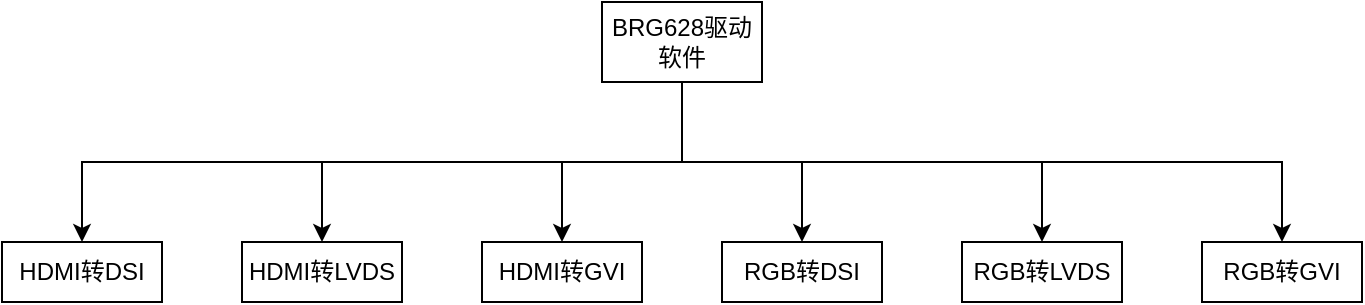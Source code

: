 <mxfile version="27.0.5">
  <diagram name="第 1 页" id="japMbIAOzuZkcFbrZrBM">
    <mxGraphModel dx="868" dy="475" grid="1" gridSize="10" guides="1" tooltips="1" connect="1" arrows="1" fold="1" page="1" pageScale="1" pageWidth="1654" pageHeight="2336" math="0" shadow="0">
      <root>
        <mxCell id="0" />
        <mxCell id="1" parent="0" />
        <mxCell id="VER0p9L-tkisMN6lT24T-31" style="edgeStyle=orthogonalEdgeStyle;rounded=0;orthogonalLoop=1;jettySize=auto;html=1;entryX=0.5;entryY=0;entryDx=0;entryDy=0;" edge="1" parent="1" source="VER0p9L-tkisMN6lT24T-1" target="VER0p9L-tkisMN6lT24T-4">
          <mxGeometry relative="1" as="geometry" />
        </mxCell>
        <mxCell id="VER0p9L-tkisMN6lT24T-32" style="edgeStyle=orthogonalEdgeStyle;rounded=0;orthogonalLoop=1;jettySize=auto;html=1;entryX=0.5;entryY=0;entryDx=0;entryDy=0;" edge="1" parent="1" source="VER0p9L-tkisMN6lT24T-1" target="VER0p9L-tkisMN6lT24T-5">
          <mxGeometry relative="1" as="geometry" />
        </mxCell>
        <mxCell id="VER0p9L-tkisMN6lT24T-40" style="edgeStyle=elbowEdgeStyle;rounded=0;orthogonalLoop=1;jettySize=auto;elbow=vertical;html=1;entryX=0.5;entryY=0;entryDx=0;entryDy=0;" edge="1" parent="1" source="VER0p9L-tkisMN6lT24T-1" target="VER0p9L-tkisMN6lT24T-3">
          <mxGeometry relative="1" as="geometry" />
        </mxCell>
        <mxCell id="VER0p9L-tkisMN6lT24T-41" style="edgeStyle=elbowEdgeStyle;rounded=0;orthogonalLoop=1;jettySize=auto;elbow=vertical;html=1;entryX=0.5;entryY=0;entryDx=0;entryDy=0;" edge="1" parent="1" source="VER0p9L-tkisMN6lT24T-1" target="VER0p9L-tkisMN6lT24T-2">
          <mxGeometry relative="1" as="geometry" />
        </mxCell>
        <mxCell id="VER0p9L-tkisMN6lT24T-42" style="edgeStyle=elbowEdgeStyle;rounded=0;orthogonalLoop=1;jettySize=auto;elbow=vertical;html=1;" edge="1" parent="1" source="VER0p9L-tkisMN6lT24T-1" target="VER0p9L-tkisMN6lT24T-6">
          <mxGeometry relative="1" as="geometry" />
        </mxCell>
        <mxCell id="VER0p9L-tkisMN6lT24T-43" style="edgeStyle=elbowEdgeStyle;rounded=0;orthogonalLoop=1;jettySize=auto;elbow=vertical;html=1;entryX=0.5;entryY=0;entryDx=0;entryDy=0;" edge="1" parent="1" source="VER0p9L-tkisMN6lT24T-1" target="VER0p9L-tkisMN6lT24T-7">
          <mxGeometry relative="1" as="geometry" />
        </mxCell>
        <mxCell id="VER0p9L-tkisMN6lT24T-1" value="BRG628驱动软件" style="rounded=0;whiteSpace=wrap;html=1;" vertex="1" parent="1">
          <mxGeometry x="420" y="280" width="80" height="40" as="geometry" />
        </mxCell>
        <mxCell id="VER0p9L-tkisMN6lT24T-2" value="HDMI转DSI" style="rounded=0;whiteSpace=wrap;html=1;" vertex="1" parent="1">
          <mxGeometry x="120" y="400" width="80" height="30" as="geometry" />
        </mxCell>
        <mxCell id="VER0p9L-tkisMN6lT24T-3" value="HDMI转LVDS" style="rounded=0;whiteSpace=wrap;html=1;" vertex="1" parent="1">
          <mxGeometry x="240" y="400" width="80" height="30" as="geometry" />
        </mxCell>
        <mxCell id="VER0p9L-tkisMN6lT24T-4" value="HDMI转GVI" style="rounded=0;whiteSpace=wrap;html=1;" vertex="1" parent="1">
          <mxGeometry x="360" y="400" width="80" height="30" as="geometry" />
        </mxCell>
        <mxCell id="VER0p9L-tkisMN6lT24T-5" value="RGB转DSI" style="rounded=0;whiteSpace=wrap;html=1;" vertex="1" parent="1">
          <mxGeometry x="480" y="400" width="80" height="30" as="geometry" />
        </mxCell>
        <mxCell id="VER0p9L-tkisMN6lT24T-6" value="RGB转LVDS" style="rounded=0;whiteSpace=wrap;html=1;" vertex="1" parent="1">
          <mxGeometry x="600" y="400" width="80" height="30" as="geometry" />
        </mxCell>
        <mxCell id="VER0p9L-tkisMN6lT24T-7" value="RGB转GVI" style="rounded=0;whiteSpace=wrap;html=1;" vertex="1" parent="1">
          <mxGeometry x="720" y="400" width="80" height="30" as="geometry" />
        </mxCell>
      </root>
    </mxGraphModel>
  </diagram>
</mxfile>
